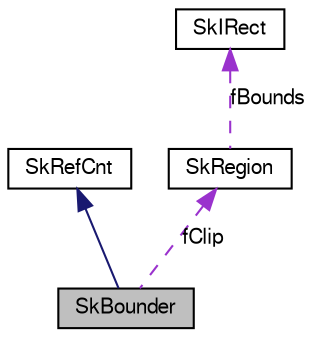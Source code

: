 digraph G
{
  edge [fontname="FreeSans",fontsize="10",labelfontname="FreeSans",labelfontsize="10"];
  node [fontname="FreeSans",fontsize="10",shape=record];
  Node1 [label="SkBounder",height=0.2,width=0.4,color="black", fillcolor="grey75", style="filled" fontcolor="black"];
  Node2 -> Node1 [dir=back,color="midnightblue",fontsize="10",style="solid",fontname="FreeSans"];
  Node2 [label="SkRefCnt",height=0.2,width=0.4,color="black", fillcolor="white", style="filled",URL="$class_sk_ref_cnt.html"];
  Node3 -> Node1 [dir=back,color="darkorchid3",fontsize="10",style="dashed",label="fClip",fontname="FreeSans"];
  Node3 [label="SkRegion",height=0.2,width=0.4,color="black", fillcolor="white", style="filled",URL="$class_sk_region.html"];
  Node4 -> Node3 [dir=back,color="darkorchid3",fontsize="10",style="dashed",label="fBounds",fontname="FreeSans"];
  Node4 [label="SkIRect",height=0.2,width=0.4,color="black", fillcolor="white", style="filled",URL="$struct_sk_i_rect.html"];
}
